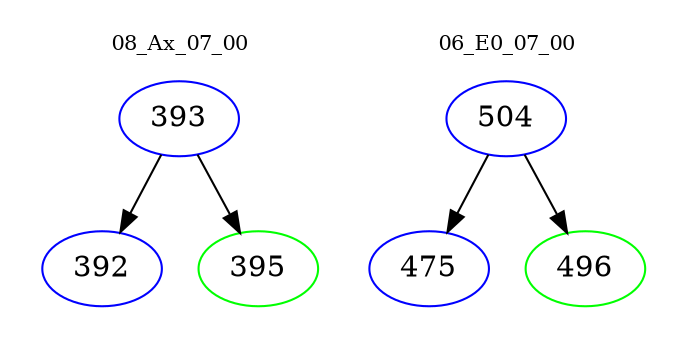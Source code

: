 digraph{
subgraph cluster_0 {
color = white
label = "08_Ax_07_00";
fontsize=10;
T0_393 [label="393", color="blue"]
T0_393 -> T0_392 [color="black"]
T0_392 [label="392", color="blue"]
T0_393 -> T0_395 [color="black"]
T0_395 [label="395", color="green"]
}
subgraph cluster_1 {
color = white
label = "06_E0_07_00";
fontsize=10;
T1_504 [label="504", color="blue"]
T1_504 -> T1_475 [color="black"]
T1_475 [label="475", color="blue"]
T1_504 -> T1_496 [color="black"]
T1_496 [label="496", color="green"]
}
}
